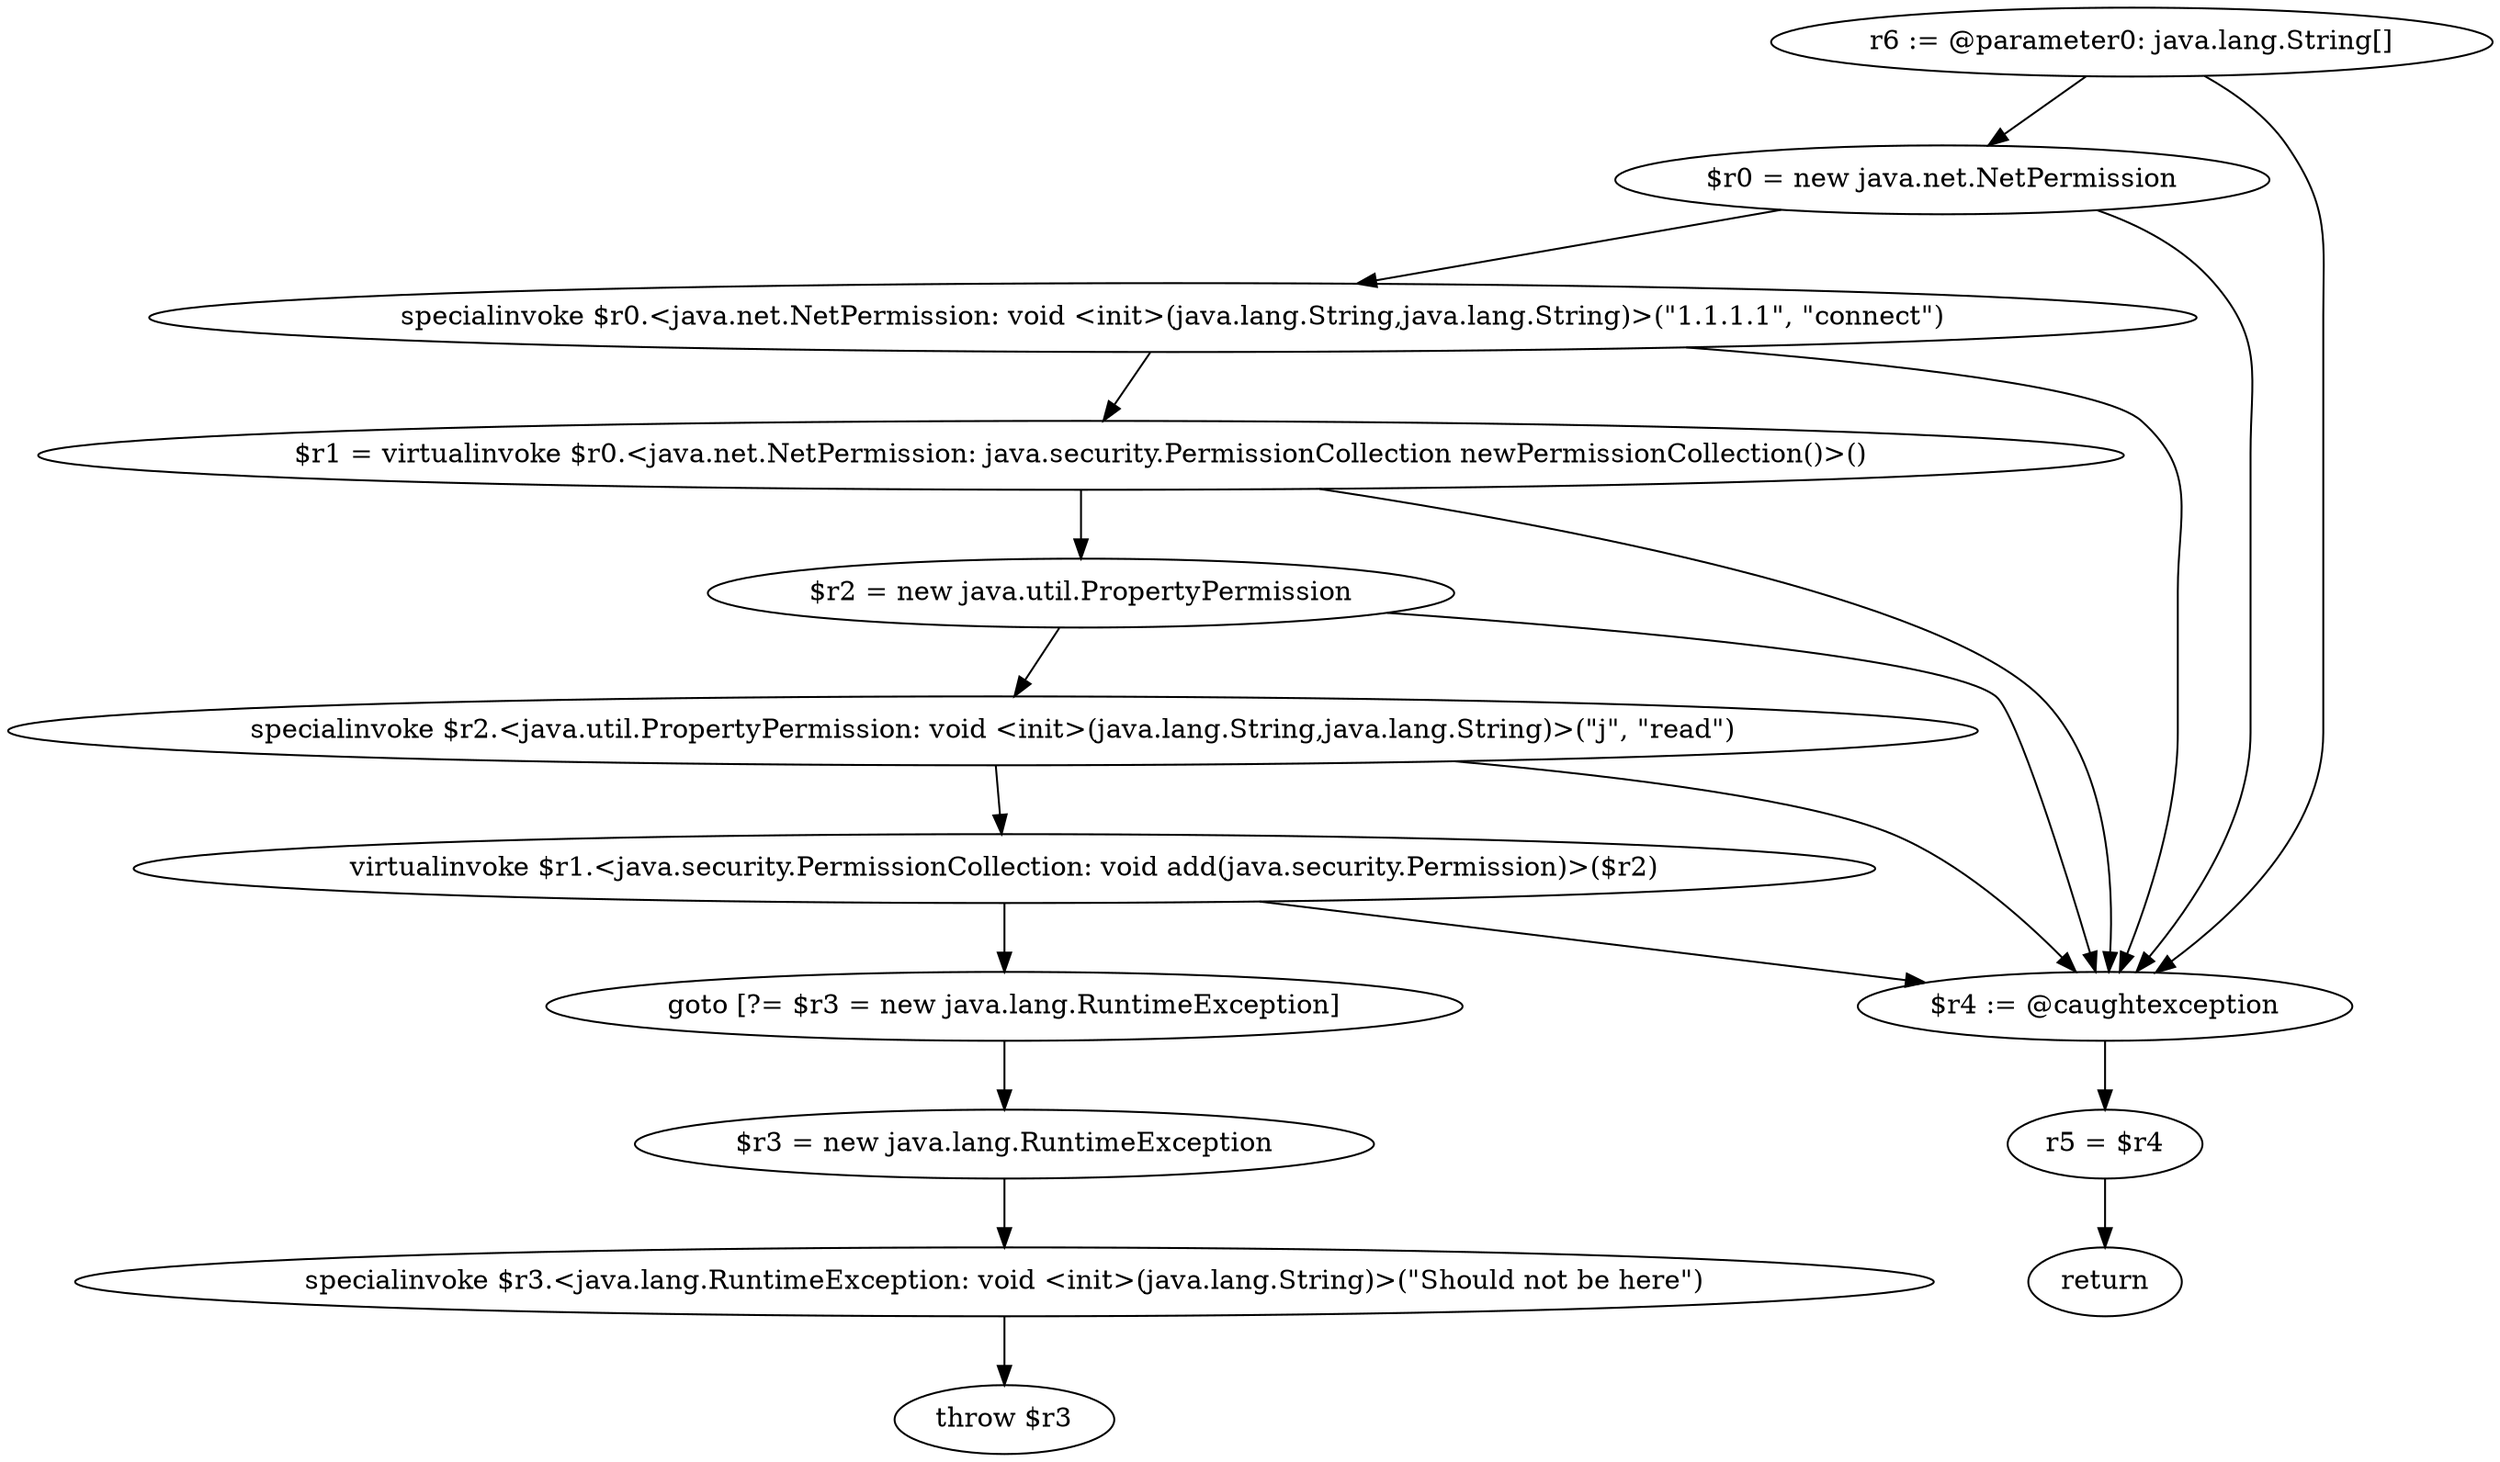 digraph "unitGraph" {
    "r6 := @parameter0: java.lang.String[]"
    "$r0 = new java.net.NetPermission"
    "specialinvoke $r0.<java.net.NetPermission: void <init>(java.lang.String,java.lang.String)>(\"1.1.1.1\", \"connect\")"
    "$r1 = virtualinvoke $r0.<java.net.NetPermission: java.security.PermissionCollection newPermissionCollection()>()"
    "$r2 = new java.util.PropertyPermission"
    "specialinvoke $r2.<java.util.PropertyPermission: void <init>(java.lang.String,java.lang.String)>(\"j\", \"read\")"
    "virtualinvoke $r1.<java.security.PermissionCollection: void add(java.security.Permission)>($r2)"
    "goto [?= $r3 = new java.lang.RuntimeException]"
    "$r4 := @caughtexception"
    "r5 = $r4"
    "return"
    "$r3 = new java.lang.RuntimeException"
    "specialinvoke $r3.<java.lang.RuntimeException: void <init>(java.lang.String)>(\"Should not be here\")"
    "throw $r3"
    "r6 := @parameter0: java.lang.String[]"->"$r0 = new java.net.NetPermission";
    "r6 := @parameter0: java.lang.String[]"->"$r4 := @caughtexception";
    "$r0 = new java.net.NetPermission"->"specialinvoke $r0.<java.net.NetPermission: void <init>(java.lang.String,java.lang.String)>(\"1.1.1.1\", \"connect\")";
    "$r0 = new java.net.NetPermission"->"$r4 := @caughtexception";
    "specialinvoke $r0.<java.net.NetPermission: void <init>(java.lang.String,java.lang.String)>(\"1.1.1.1\", \"connect\")"->"$r1 = virtualinvoke $r0.<java.net.NetPermission: java.security.PermissionCollection newPermissionCollection()>()";
    "specialinvoke $r0.<java.net.NetPermission: void <init>(java.lang.String,java.lang.String)>(\"1.1.1.1\", \"connect\")"->"$r4 := @caughtexception";
    "$r1 = virtualinvoke $r0.<java.net.NetPermission: java.security.PermissionCollection newPermissionCollection()>()"->"$r2 = new java.util.PropertyPermission";
    "$r1 = virtualinvoke $r0.<java.net.NetPermission: java.security.PermissionCollection newPermissionCollection()>()"->"$r4 := @caughtexception";
    "$r2 = new java.util.PropertyPermission"->"specialinvoke $r2.<java.util.PropertyPermission: void <init>(java.lang.String,java.lang.String)>(\"j\", \"read\")";
    "$r2 = new java.util.PropertyPermission"->"$r4 := @caughtexception";
    "specialinvoke $r2.<java.util.PropertyPermission: void <init>(java.lang.String,java.lang.String)>(\"j\", \"read\")"->"virtualinvoke $r1.<java.security.PermissionCollection: void add(java.security.Permission)>($r2)";
    "specialinvoke $r2.<java.util.PropertyPermission: void <init>(java.lang.String,java.lang.String)>(\"j\", \"read\")"->"$r4 := @caughtexception";
    "virtualinvoke $r1.<java.security.PermissionCollection: void add(java.security.Permission)>($r2)"->"goto [?= $r3 = new java.lang.RuntimeException]";
    "virtualinvoke $r1.<java.security.PermissionCollection: void add(java.security.Permission)>($r2)"->"$r4 := @caughtexception";
    "goto [?= $r3 = new java.lang.RuntimeException]"->"$r3 = new java.lang.RuntimeException";
    "$r4 := @caughtexception"->"r5 = $r4";
    "r5 = $r4"->"return";
    "$r3 = new java.lang.RuntimeException"->"specialinvoke $r3.<java.lang.RuntimeException: void <init>(java.lang.String)>(\"Should not be here\")";
    "specialinvoke $r3.<java.lang.RuntimeException: void <init>(java.lang.String)>(\"Should not be here\")"->"throw $r3";
}
